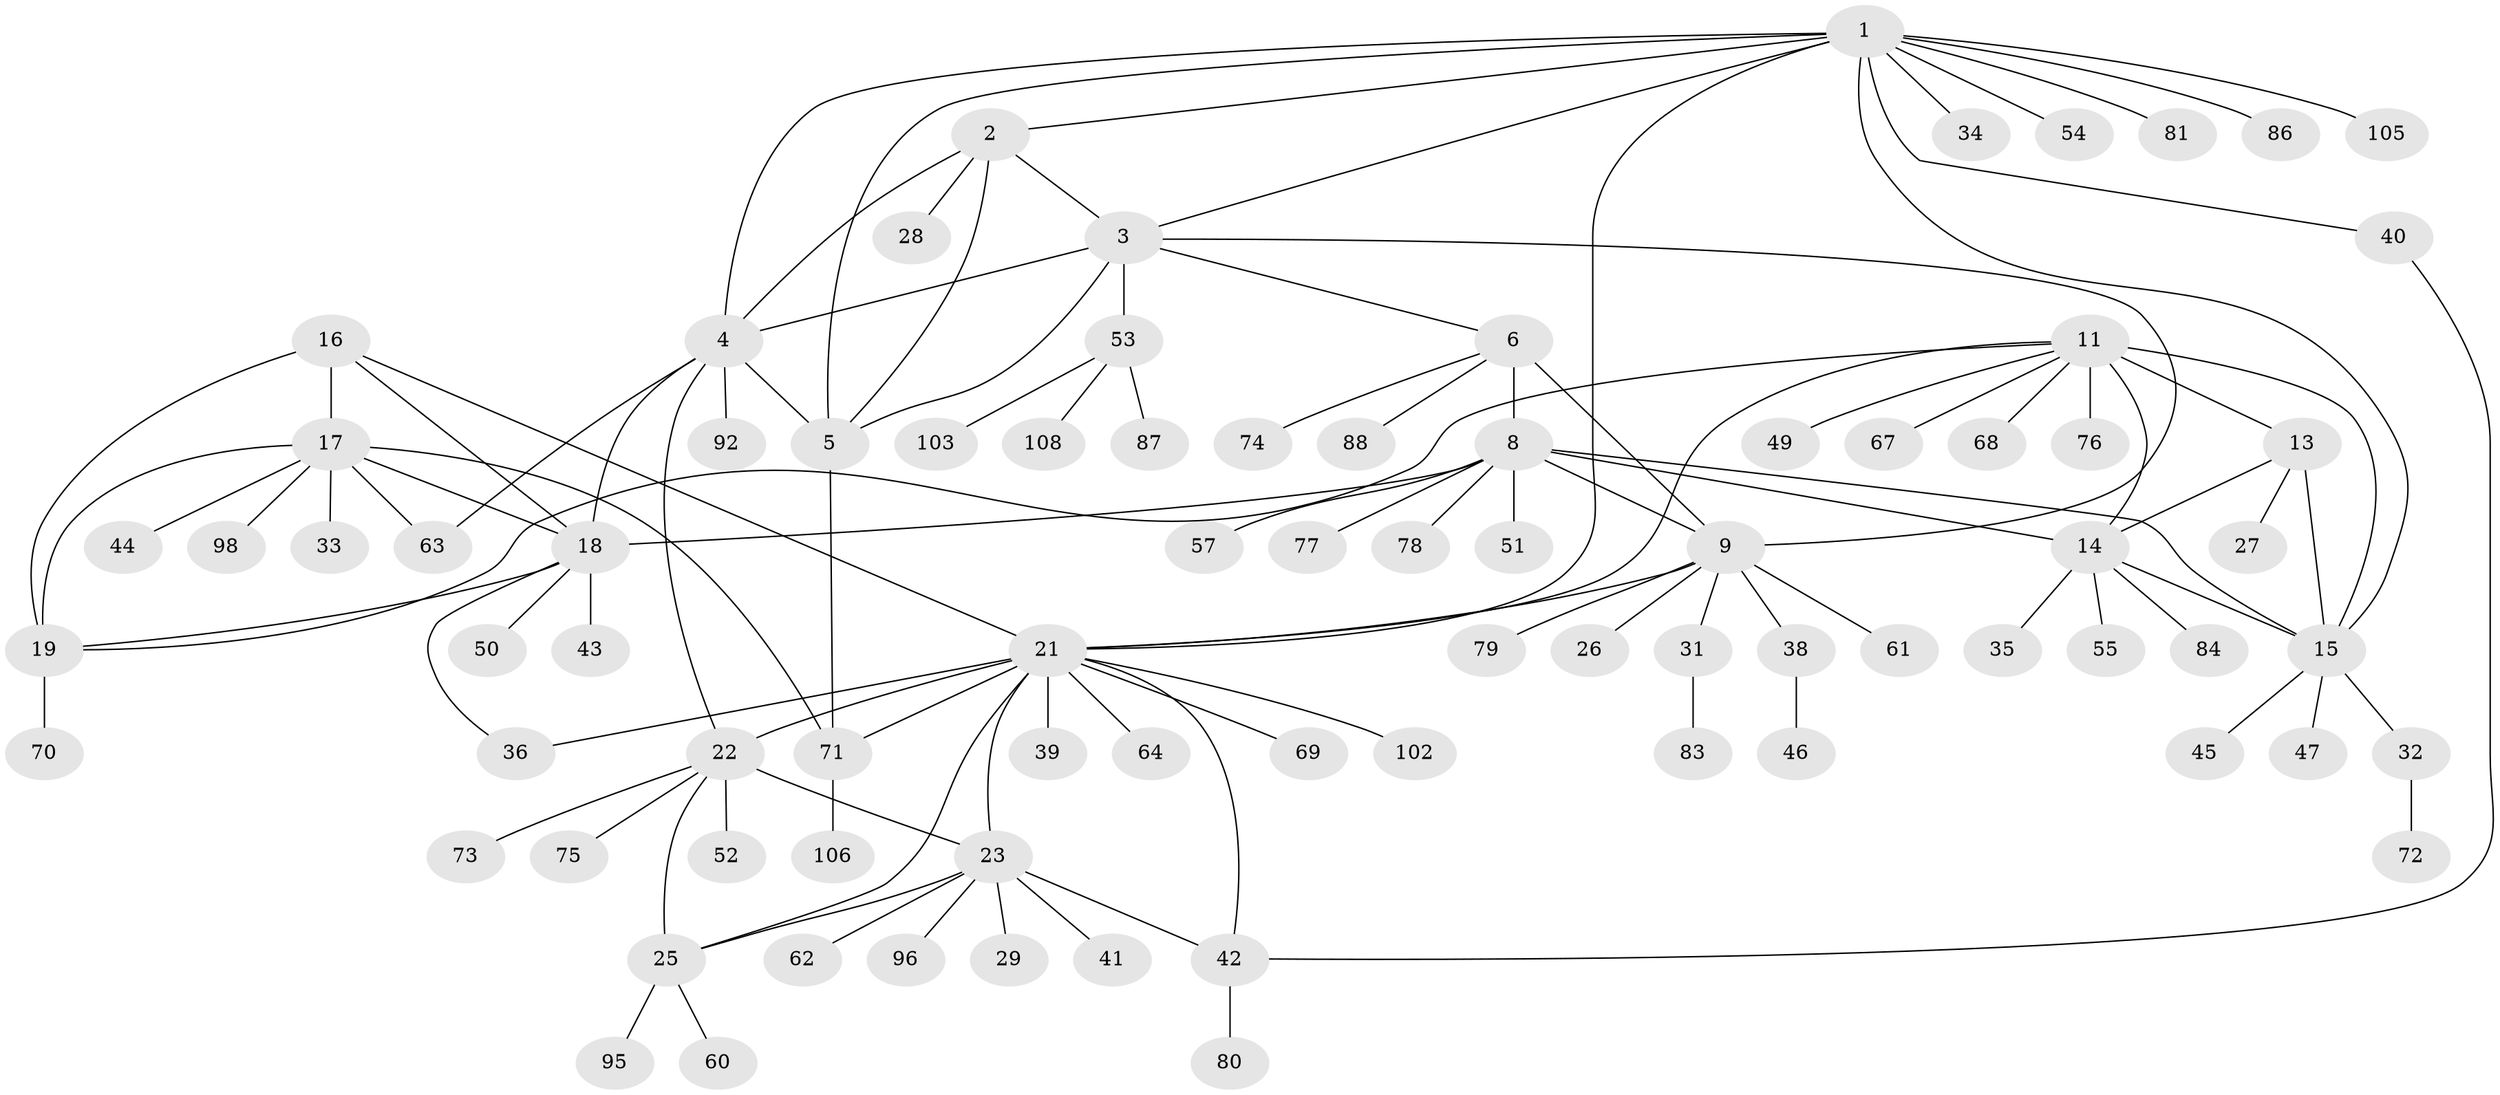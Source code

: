 // Generated by graph-tools (version 1.1) at 2025/24/03/03/25 07:24:12]
// undirected, 82 vertices, 112 edges
graph export_dot {
graph [start="1"]
  node [color=gray90,style=filled];
  1 [super="+30"];
  2 [super="+110"];
  3 [super="+109"];
  4 [super="+90"];
  5 [super="+59"];
  6 [super="+7"];
  8 [super="+10"];
  9 [super="+66"];
  11 [super="+12"];
  13 [super="+82"];
  14 [super="+97"];
  15 [super="+56"];
  16;
  17 [super="+20"];
  18 [super="+89"];
  19 [super="+48"];
  21 [super="+93"];
  22 [super="+24"];
  23 [super="+58"];
  25 [super="+94"];
  26 [super="+37"];
  27;
  28;
  29;
  31;
  32;
  33;
  34;
  35 [super="+65"];
  36;
  38;
  39;
  40;
  41;
  42 [super="+85"];
  43;
  44;
  45;
  46;
  47;
  49;
  50;
  51;
  52;
  53 [super="+100"];
  54;
  55;
  57;
  60;
  61;
  62;
  63 [super="+101"];
  64 [super="+107"];
  67;
  68;
  69;
  70;
  71 [super="+99"];
  72;
  73;
  74;
  75;
  76;
  77 [super="+91"];
  78;
  79;
  80;
  81;
  83;
  84 [super="+104"];
  86;
  87;
  88;
  92;
  95;
  96;
  98;
  102;
  103;
  105;
  106;
  108;
  1 -- 2;
  1 -- 3;
  1 -- 4;
  1 -- 5;
  1 -- 15;
  1 -- 21;
  1 -- 34;
  1 -- 40;
  1 -- 54;
  1 -- 81;
  1 -- 86;
  1 -- 105;
  2 -- 3;
  2 -- 4;
  2 -- 5;
  2 -- 28;
  3 -- 4;
  3 -- 5;
  3 -- 53;
  3 -- 6;
  3 -- 9;
  4 -- 5;
  4 -- 18 [weight=2];
  4 -- 63;
  4 -- 22;
  4 -- 92;
  5 -- 71;
  6 -- 8 [weight=4];
  6 -- 9 [weight=2];
  6 -- 74;
  6 -- 88;
  8 -- 9 [weight=2];
  8 -- 15;
  8 -- 77;
  8 -- 78;
  8 -- 18;
  8 -- 51;
  8 -- 57;
  8 -- 14;
  9 -- 21;
  9 -- 26;
  9 -- 31;
  9 -- 38;
  9 -- 61;
  9 -- 79;
  11 -- 13 [weight=2];
  11 -- 14 [weight=2];
  11 -- 15 [weight=2];
  11 -- 76;
  11 -- 67;
  11 -- 68;
  11 -- 49;
  11 -- 19;
  11 -- 21;
  13 -- 14;
  13 -- 15;
  13 -- 27;
  14 -- 15;
  14 -- 35;
  14 -- 55;
  14 -- 84;
  15 -- 32;
  15 -- 45;
  15 -- 47;
  16 -- 17 [weight=2];
  16 -- 18;
  16 -- 19;
  16 -- 21;
  17 -- 18 [weight=2];
  17 -- 19 [weight=2];
  17 -- 33;
  17 -- 44;
  17 -- 63;
  17 -- 71;
  17 -- 98;
  18 -- 19;
  18 -- 36;
  18 -- 43;
  18 -- 50;
  19 -- 70;
  21 -- 22 [weight=2];
  21 -- 23;
  21 -- 25;
  21 -- 36;
  21 -- 39;
  21 -- 42;
  21 -- 64;
  21 -- 69;
  21 -- 71;
  21 -- 102;
  22 -- 23 [weight=2];
  22 -- 25 [weight=2];
  22 -- 73;
  22 -- 52;
  22 -- 75;
  23 -- 25;
  23 -- 29;
  23 -- 41;
  23 -- 62;
  23 -- 96;
  23 -- 42;
  25 -- 60;
  25 -- 95;
  31 -- 83;
  32 -- 72;
  38 -- 46;
  40 -- 42;
  42 -- 80;
  53 -- 87;
  53 -- 103;
  53 -- 108;
  71 -- 106;
}
